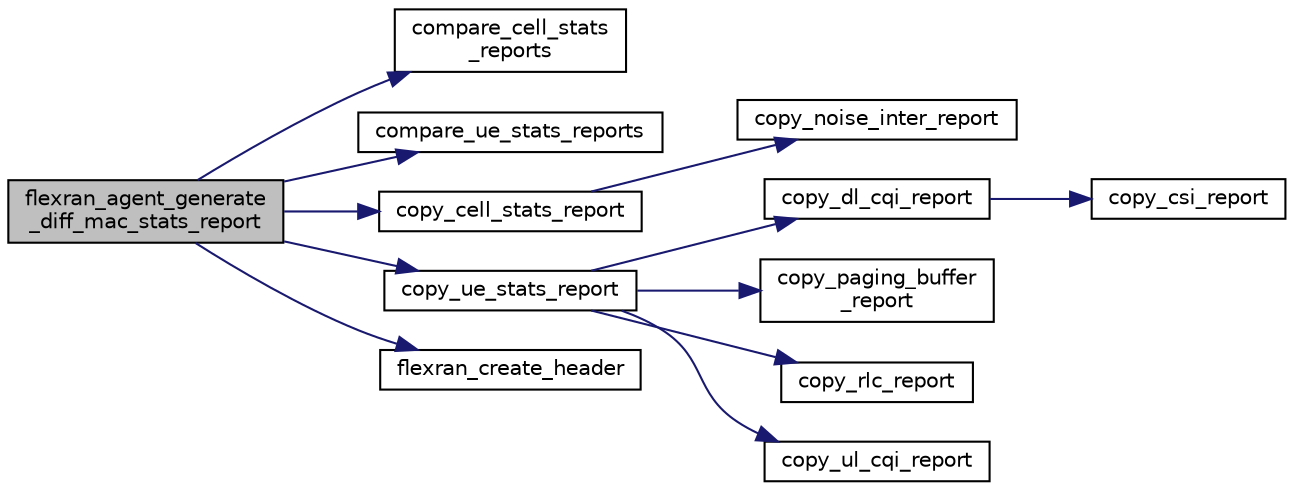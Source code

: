 digraph "flexran_agent_generate_diff_mac_stats_report"
{
 // LATEX_PDF_SIZE
  edge [fontname="Helvetica",fontsize="10",labelfontname="Helvetica",labelfontsize="10"];
  node [fontname="Helvetica",fontsize="10",shape=record];
  rankdir="LR";
  Node1 [label="flexran_agent_generate\l_diff_mac_stats_report",height=0.2,width=0.4,color="black", fillcolor="grey75", style="filled", fontcolor="black",tooltip=" "];
  Node1 -> Node2 [color="midnightblue",fontsize="10",style="solid",fontname="Helvetica"];
  Node2 [label="compare_cell_stats\l_reports",height=0.2,width=0.4,color="black", fillcolor="white", style="filled",URL="$flexran__agent__mac__internal_8c.html#ab43ba3eacd7295e982971b12e1bbdfac",tooltip=" "];
  Node1 -> Node3 [color="midnightblue",fontsize="10",style="solid",fontname="Helvetica"];
  Node3 [label="compare_ue_stats_reports",height=0.2,width=0.4,color="black", fillcolor="white", style="filled",URL="$flexran__agent__mac__internal_8c.html#a57dd0486a1fb911058d722efd31f8603",tooltip=" "];
  Node1 -> Node4 [color="midnightblue",fontsize="10",style="solid",fontname="Helvetica"];
  Node4 [label="copy_cell_stats_report",height=0.2,width=0.4,color="black", fillcolor="white", style="filled",URL="$flexran__agent__mac__internal_8c.html#ad9668d5347f9cb22d1ea9af1099ffb8f",tooltip=" "];
  Node4 -> Node5 [color="midnightblue",fontsize="10",style="solid",fontname="Helvetica"];
  Node5 [label="copy_noise_inter_report",height=0.2,width=0.4,color="black", fillcolor="white", style="filled",URL="$flexran__agent__mac__internal_8c.html#ab06a7ed6a2e07a128d8862ef7eeb59f7",tooltip=" "];
  Node1 -> Node6 [color="midnightblue",fontsize="10",style="solid",fontname="Helvetica"];
  Node6 [label="copy_ue_stats_report",height=0.2,width=0.4,color="black", fillcolor="white", style="filled",URL="$flexran__agent__mac__internal_8c.html#a511d2ec9349c77723c2039244443ef0f",tooltip=" "];
  Node6 -> Node7 [color="midnightblue",fontsize="10",style="solid",fontname="Helvetica"];
  Node7 [label="copy_dl_cqi_report",height=0.2,width=0.4,color="black", fillcolor="white", style="filled",URL="$flexran__agent__mac__internal_8c.html#a52fac06d80af91068409560661308fde",tooltip=" "];
  Node7 -> Node8 [color="midnightblue",fontsize="10",style="solid",fontname="Helvetica"];
  Node8 [label="copy_csi_report",height=0.2,width=0.4,color="black", fillcolor="white", style="filled",URL="$flexran__agent__mac__internal_8c.html#a1c7aafd2d56e8c3d091286179b71179d",tooltip=" "];
  Node6 -> Node9 [color="midnightblue",fontsize="10",style="solid",fontname="Helvetica"];
  Node9 [label="copy_paging_buffer\l_report",height=0.2,width=0.4,color="black", fillcolor="white", style="filled",URL="$flexran__agent__mac__internal_8c.html#ad05ce541659ff7c795a973981dc6fcd4",tooltip=" "];
  Node6 -> Node10 [color="midnightblue",fontsize="10",style="solid",fontname="Helvetica"];
  Node10 [label="copy_rlc_report",height=0.2,width=0.4,color="black", fillcolor="white", style="filled",URL="$flexran__agent__mac__internal_8c.html#a142c6a5712e645d161ba80f6409d7b7c",tooltip=" "];
  Node6 -> Node11 [color="midnightblue",fontsize="10",style="solid",fontname="Helvetica"];
  Node11 [label="copy_ul_cqi_report",height=0.2,width=0.4,color="black", fillcolor="white", style="filled",URL="$flexran__agent__mac__internal_8c.html#a090be52785074b1a6f8751df92ac1203",tooltip=" "];
  Node1 -> Node12 [color="midnightblue",fontsize="10",style="solid",fontname="Helvetica"];
  Node12 [label="flexran_create_header",height=0.2,width=0.4,color="black", fillcolor="white", style="filled",URL="$flexran__agent__common_8c.html#ab40476ddd945b7e41ec31201bf210e99",tooltip=" "];
}
